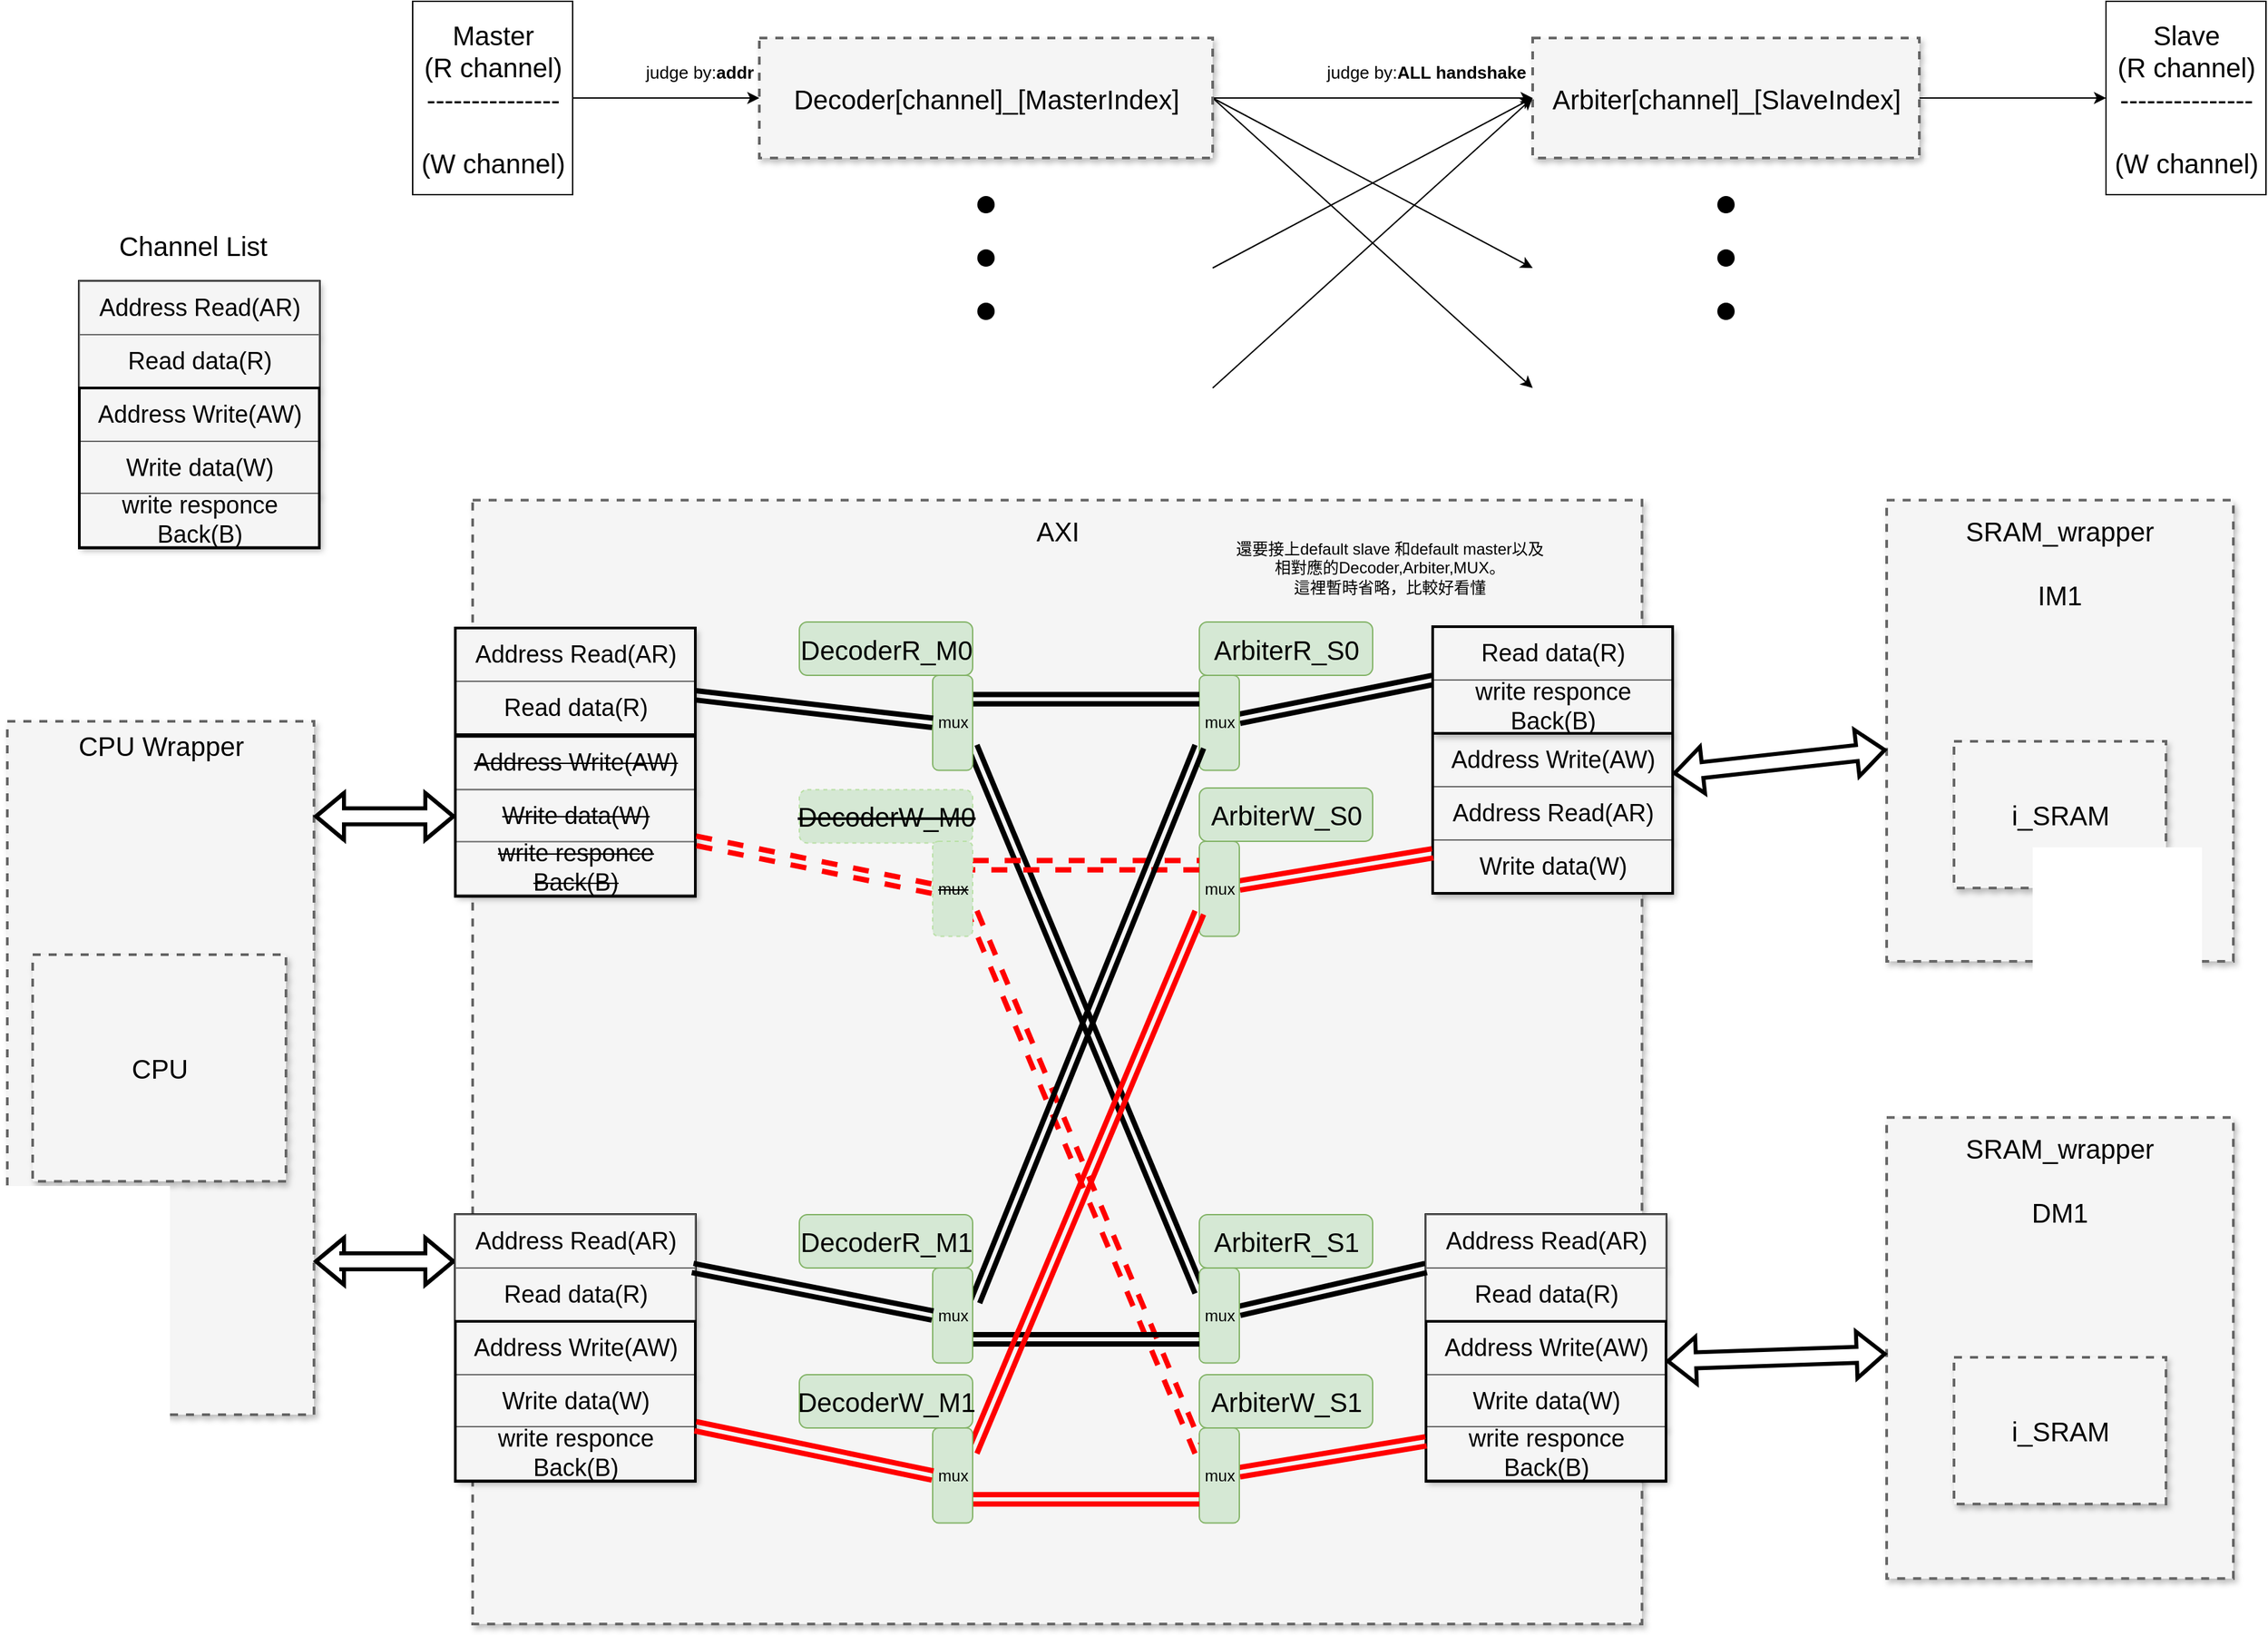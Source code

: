 <mxfile version="13.0.3" type="device"><diagram name="Page-1" id="90a13364-a465-7bf4-72fc-28e22215d7a0"><mxGraphModel dx="1422" dy="785" grid="1" gridSize="10" guides="1" tooltips="1" connect="1" arrows="1" fold="1" page="1" pageScale="1.5" pageWidth="1169" pageHeight="826" background="none" math="0" shadow="0"><root><mxCell id="0" style=";html=1;"/><mxCell id="1" style=";html=1;" parent="0"/><mxCell id="4iwtzQCpymBLF6pvLI_5-24" style="edgeStyle=orthogonalEdgeStyle;rounded=0;orthogonalLoop=1;jettySize=auto;html=1;fontSize=20;" parent="1" source="Un3xpJabwogcIGnDBRz8-111" target="4iwtzQCpymBLF6pvLI_5-39" edge="1"><mxGeometry relative="1" as="geometry"><mxPoint x="1684.5" y="85.5" as="targetPoint"/></mxGeometry></mxCell><mxCell id="Un3xpJabwogcIGnDBRz8-111" value="Arbiter[channel]_[SlaveIndex]" style="whiteSpace=wrap;html=1;shadow=1;fontSize=20;fillColor=#f5f5f5;strokeColor=#666666;strokeWidth=2;dashed=1;verticalAlign=middle;spacing=7;align=center;" parent="1" vertex="1"><mxGeometry x="1154.5" y="40.5" width="290" height="90" as="geometry"/></mxCell><mxCell id="4iwtzQCpymBLF6pvLI_5-23" style="edgeStyle=orthogonalEdgeStyle;rounded=0;orthogonalLoop=1;jettySize=auto;html=1;fontSize=20;" parent="1" source="4iwtzQCpymBLF6pvLI_5-18" target="Un3xpJabwogcIGnDBRz8-111" edge="1"><mxGeometry relative="1" as="geometry"/></mxCell><mxCell id="4iwtzQCpymBLF6pvLI_5-26" style="rounded=0;orthogonalLoop=1;jettySize=auto;html=1;fontSize=20;exitX=1;exitY=0.5;exitDx=0;exitDy=0;" parent="1" source="4iwtzQCpymBLF6pvLI_5-18" edge="1"><mxGeometry relative="1" as="geometry"><mxPoint x="1154.5" y="213" as="targetPoint"/><mxPoint x="924.5" y="90.5" as="sourcePoint"/></mxGeometry></mxCell><mxCell id="4iwtzQCpymBLF6pvLI_5-27" style="edgeStyle=none;rounded=0;orthogonalLoop=1;jettySize=auto;html=1;fontSize=20;exitX=1;exitY=0.5;exitDx=0;exitDy=0;" parent="1" source="4iwtzQCpymBLF6pvLI_5-18" edge="1"><mxGeometry relative="1" as="geometry"><mxPoint x="1154.5" y="303" as="targetPoint"/></mxGeometry></mxCell><mxCell id="4iwtzQCpymBLF6pvLI_5-28" style="edgeStyle=none;rounded=0;orthogonalLoop=1;jettySize=auto;html=1;fontSize=20;entryX=0;entryY=0.5;entryDx=0;entryDy=0;" parent="1" target="Un3xpJabwogcIGnDBRz8-111" edge="1"><mxGeometry relative="1" as="geometry"><mxPoint x="1124.5" y="140.5" as="targetPoint"/><mxPoint x="914.5" y="213" as="sourcePoint"/></mxGeometry></mxCell><mxCell id="4iwtzQCpymBLF6pvLI_5-29" style="edgeStyle=none;rounded=0;orthogonalLoop=1;jettySize=auto;html=1;fontSize=20;entryX=0;entryY=0.5;entryDx=0;entryDy=0;" parent="1" target="Un3xpJabwogcIGnDBRz8-111" edge="1"><mxGeometry relative="1" as="geometry"><mxPoint x="1184.5" y="200.5" as="targetPoint"/><mxPoint x="914.5" y="303" as="sourcePoint"/></mxGeometry></mxCell><mxCell id="4iwtzQCpymBLF6pvLI_5-18" value="Decoder[channel]_[MasterIndex]" style="whiteSpace=wrap;html=1;shadow=1;fontSize=20;fillColor=#f5f5f5;strokeColor=#666666;strokeWidth=2;dashed=1;verticalAlign=middle;spacing=7;align=center;" parent="1" vertex="1"><mxGeometry x="574.5" y="40.5" width="340" height="90" as="geometry"/></mxCell><mxCell id="4iwtzQCpymBLF6pvLI_5-22" style="edgeStyle=orthogonalEdgeStyle;rounded=0;orthogonalLoop=1;jettySize=auto;html=1;fontSize=20;" parent="1" source="4iwtzQCpymBLF6pvLI_5-20" target="4iwtzQCpymBLF6pvLI_5-18" edge="1"><mxGeometry relative="1" as="geometry"/></mxCell><mxCell id="4iwtzQCpymBLF6pvLI_5-20" value="Master&lt;br&gt;(R channel)&lt;br&gt;---------------&lt;br&gt;&lt;br&gt;(W channel)" style="rounded=0;whiteSpace=wrap;html=1;align=center;verticalAlign=middle;fontSize=20;" parent="1" vertex="1"><mxGeometry x="314.5" y="13" width="120" height="145" as="geometry"/></mxCell><mxCell id="4iwtzQCpymBLF6pvLI_5-30" value="" style="ellipse;whiteSpace=wrap;html=1;aspect=fixed;fontSize=20;align=center;verticalAlign=middle;strokeWidth=3;fillColor=#000000;" parent="1" vertex="1"><mxGeometry x="739.5" y="200.5" width="10" height="10" as="geometry"/></mxCell><mxCell id="4iwtzQCpymBLF6pvLI_5-32" value="" style="ellipse;whiteSpace=wrap;html=1;aspect=fixed;fontSize=20;align=center;verticalAlign=middle;strokeWidth=3;fillColor=#000000;" parent="1" vertex="1"><mxGeometry x="739.5" y="240.5" width="10" height="10" as="geometry"/></mxCell><mxCell id="4iwtzQCpymBLF6pvLI_5-33" value="" style="ellipse;whiteSpace=wrap;html=1;aspect=fixed;fontSize=20;align=center;verticalAlign=middle;strokeWidth=3;fillColor=#000000;" parent="1" vertex="1"><mxGeometry x="739.5" y="160.5" width="10" height="10" as="geometry"/></mxCell><mxCell id="4iwtzQCpymBLF6pvLI_5-34" value="" style="ellipse;whiteSpace=wrap;html=1;aspect=fixed;fontSize=20;align=center;verticalAlign=middle;strokeWidth=3;fillColor=#000000;" parent="1" vertex="1"><mxGeometry x="1294.5" y="200.5" width="10" height="10" as="geometry"/></mxCell><mxCell id="4iwtzQCpymBLF6pvLI_5-35" value="" style="ellipse;whiteSpace=wrap;html=1;aspect=fixed;fontSize=20;align=center;verticalAlign=middle;strokeWidth=3;fillColor=#000000;" parent="1" vertex="1"><mxGeometry x="1294.5" y="240.5" width="10" height="10" as="geometry"/></mxCell><mxCell id="4iwtzQCpymBLF6pvLI_5-36" value="" style="ellipse;whiteSpace=wrap;html=1;aspect=fixed;fontSize=20;align=center;verticalAlign=middle;strokeWidth=3;fillColor=#000000;" parent="1" vertex="1"><mxGeometry x="1294.5" y="160.5" width="10" height="10" as="geometry"/></mxCell><mxCell id="4iwtzQCpymBLF6pvLI_5-38" value="Channel List" style="text;html=1;strokeColor=none;fillColor=none;align=center;verticalAlign=middle;whiteSpace=wrap;rounded=0;fontSize=20;" parent="1" vertex="1"><mxGeometry x="79.5" y="180.5" width="140" height="30" as="geometry"/></mxCell><mxCell id="4iwtzQCpymBLF6pvLI_5-39" value="Slave&lt;br&gt;(R channel)&lt;br&gt;---------------&lt;br&gt;&lt;br&gt;(W channel)" style="rounded=0;whiteSpace=wrap;html=1;align=center;verticalAlign=middle;fontSize=20;" parent="1" vertex="1"><mxGeometry x="1584.5" y="13" width="120" height="145" as="geometry"/></mxCell><mxCell id="4iwtzQCpymBLF6pvLI_5-40" style="edgeStyle=none;rounded=0;orthogonalLoop=1;jettySize=auto;html=1;entryX=0;entryY=0.5;entryDx=0;entryDy=0;fontSize=20;" parent="1" source="4iwtzQCpymBLF6pvLI_5-39" target="4iwtzQCpymBLF6pvLI_5-39" edge="1"><mxGeometry relative="1" as="geometry"/></mxCell><mxCell id="vsix8vxbd3bbLY5yXcz2-1" value="AXI" style="whiteSpace=wrap;html=1;shadow=1;fontSize=20;fillColor=#f5f5f5;strokeColor=#666666;strokeWidth=2;dashed=1;verticalAlign=top;spacing=7;" parent="1" vertex="1"><mxGeometry x="359.5" y="387.15" width="877" height="842.85" as="geometry"/></mxCell><mxCell id="vsix8vxbd3bbLY5yXcz2-2" value="CPU Wrapper" style="whiteSpace=wrap;html=1;shadow=1;fontSize=20;fillColor=#f5f5f5;strokeColor=#666666;strokeWidth=2;dashed=1;verticalAlign=top;" parent="1" vertex="1"><mxGeometry x="10.5" y="553" width="230" height="520" as="geometry"/></mxCell><mxCell id="vsix8vxbd3bbLY5yXcz2-3" value="CPU" style="whiteSpace=wrap;html=1;shadow=1;fontSize=20;fillColor=#f5f5f5;strokeColor=#666666;strokeWidth=2;dashed=1;" parent="1" vertex="1"><mxGeometry x="29.5" y="728" width="190" height="170" as="geometry"/></mxCell><mxCell id="vsix8vxbd3bbLY5yXcz2-22" value="" style="group" parent="1" vertex="1" connectable="0"><mxGeometry x="1079.5" y="482" width="180" height="200" as="geometry"/></mxCell><mxCell id="vsix8vxbd3bbLY5yXcz2-23" value="" style="group" parent="vsix8vxbd3bbLY5yXcz2-22" vertex="1" connectable="0"><mxGeometry y="80" width="180" height="120" as="geometry"/></mxCell><mxCell id="vsix8vxbd3bbLY5yXcz2-24" value="Address Write(AW)" style="whiteSpace=wrap;html=1;shadow=1;fontSize=18;fillColor=#f5f5f5;strokeColor=#666666;" parent="vsix8vxbd3bbLY5yXcz2-23" vertex="1"><mxGeometry width="180" height="40" as="geometry"/></mxCell><mxCell id="vsix8vxbd3bbLY5yXcz2-25" value="Address Read(AR)" style="whiteSpace=wrap;html=1;shadow=1;fontSize=18;fillColor=#f5f5f5;strokeColor=#666666;" parent="vsix8vxbd3bbLY5yXcz2-23" vertex="1"><mxGeometry y="40" width="180" height="40" as="geometry"/></mxCell><mxCell id="vsix8vxbd3bbLY5yXcz2-26" value="Write data(W)" style="whiteSpace=wrap;html=1;shadow=1;fontSize=18;fillColor=#f5f5f5;strokeColor=#666666;" parent="vsix8vxbd3bbLY5yXcz2-23" vertex="1"><mxGeometry y="80" width="180" height="40" as="geometry"/></mxCell><mxCell id="vsix8vxbd3bbLY5yXcz2-27" value="" style="rounded=0;whiteSpace=wrap;html=1;verticalAlign=top;strokeWidth=2;fillColor=none;" parent="vsix8vxbd3bbLY5yXcz2-23" vertex="1"><mxGeometry width="180" height="120" as="geometry"/></mxCell><mxCell id="vsix8vxbd3bbLY5yXcz2-28" value="" style="group" parent="vsix8vxbd3bbLY5yXcz2-22" vertex="1" connectable="0"><mxGeometry width="180" height="80" as="geometry"/></mxCell><mxCell id="vsix8vxbd3bbLY5yXcz2-29" value="" style="rounded=0;whiteSpace=wrap;html=1;verticalAlign=top;strokeWidth=2;fillColor=none;" parent="vsix8vxbd3bbLY5yXcz2-28" vertex="1"><mxGeometry width="180" height="80" as="geometry"/></mxCell><mxCell id="vsix8vxbd3bbLY5yXcz2-30" value="Read data(R)" style="whiteSpace=wrap;html=1;shadow=1;fontSize=18;fillColor=#f5f5f5;strokeColor=#666666;" parent="vsix8vxbd3bbLY5yXcz2-28" vertex="1"><mxGeometry width="180" height="40" as="geometry"/></mxCell><mxCell id="vsix8vxbd3bbLY5yXcz2-31" value="write responce Back(B)" style="whiteSpace=wrap;html=1;shadow=1;fontSize=18;fillColor=#f5f5f5;strokeColor=#666666;" parent="vsix8vxbd3bbLY5yXcz2-28" vertex="1"><mxGeometry y="40" width="180" height="40" as="geometry"/></mxCell><mxCell id="vsix8vxbd3bbLY5yXcz2-32" value="" style="rounded=0;whiteSpace=wrap;html=1;verticalAlign=top;strokeWidth=2;fillColor=none;" parent="vsix8vxbd3bbLY5yXcz2-28" vertex="1"><mxGeometry width="180" height="80" as="geometry"/></mxCell><mxCell id="vsix8vxbd3bbLY5yXcz2-55" value="&lt;font style=&quot;font-size: 20px&quot;&gt;ArbiterR_S0&lt;/font&gt;" style="rounded=1;whiteSpace=wrap;html=1;fillColor=#d5e8d4;strokeColor=#82b366;verticalAlign=middle;" parent="1" vertex="1"><mxGeometry x="904.5" y="478.5" width="130" height="40" as="geometry"/></mxCell><mxCell id="vsix8vxbd3bbLY5yXcz2-67" value="SRAM_wrapper&lt;br&gt;&lt;br&gt;IM1" style="whiteSpace=wrap;html=1;shadow=1;fontSize=20;fillColor=#f5f5f5;strokeColor=#666666;strokeWidth=2;dashed=1;verticalAlign=top;spacing=7;" parent="1" vertex="1"><mxGeometry x="1420" y="387.15" width="260" height="345.85" as="geometry"/></mxCell><mxCell id="vsix8vxbd3bbLY5yXcz2-68" value="i_SRAM" style="whiteSpace=wrap;html=1;shadow=1;fontSize=20;fillColor=#f5f5f5;strokeColor=#666666;strokeWidth=2;dashed=1;verticalAlign=middle;spacing=7;" parent="1" vertex="1"><mxGeometry x="1470.5" y="568" width="159" height="110" as="geometry"/></mxCell><mxCell id="vsix8vxbd3bbLY5yXcz2-69" value="SRAM_wrapper&lt;br&gt;&lt;br&gt;DM1" style="whiteSpace=wrap;html=1;shadow=1;fontSize=20;fillColor=#f5f5f5;strokeColor=#666666;strokeWidth=2;dashed=1;verticalAlign=top;spacing=7;" parent="1" vertex="1"><mxGeometry x="1420" y="850.08" width="260" height="345.85" as="geometry"/></mxCell><mxCell id="vsix8vxbd3bbLY5yXcz2-70" value="i_SRAM" style="whiteSpace=wrap;html=1;shadow=1;fontSize=20;fillColor=#f5f5f5;strokeColor=#666666;strokeWidth=2;dashed=1;verticalAlign=middle;spacing=7;" parent="1" vertex="1"><mxGeometry x="1470.5" y="1030" width="159" height="110" as="geometry"/></mxCell><mxCell id="vsix8vxbd3bbLY5yXcz2-71" style="edgeStyle=none;rounded=0;jumpStyle=none;orthogonalLoop=1;jettySize=auto;html=1;startArrow=block;startFill=0;strokeColor=#000000;strokeWidth=3;exitX=1;exitY=0.25;exitDx=0;exitDy=0;shape=flexArrow;" parent="1" source="vsix8vxbd3bbLY5yXcz2-27" target="vsix8vxbd3bbLY5yXcz2-67" edge="1"><mxGeometry relative="1" as="geometry"/></mxCell><mxCell id="vsix8vxbd3bbLY5yXcz2-72" style="edgeStyle=none;rounded=0;jumpStyle=none;orthogonalLoop=1;jettySize=auto;html=1;startArrow=block;startFill=0;strokeColor=#000000;strokeWidth=3;exitX=1;exitY=0.25;exitDx=0;exitDy=0;shape=flexArrow;" parent="1" source="vsix8vxbd3bbLY5yXcz2-115" target="vsix8vxbd3bbLY5yXcz2-69" edge="1"><mxGeometry relative="1" as="geometry"><mxPoint x="1259.5" y="1090.5" as="sourcePoint"/></mxGeometry></mxCell><mxCell id="vsix8vxbd3bbLY5yXcz2-73" style="edgeStyle=orthogonalEdgeStyle;rounded=0;jumpStyle=none;orthogonalLoop=1;jettySize=auto;html=1;startArrow=block;startFill=0;strokeColor=#000000;strokeWidth=3;exitX=0;exitY=0.5;exitDx=0;exitDy=0;shape=flexArrow;" parent="1" source="vsix8vxbd3bbLY5yXcz2-49" target="vsix8vxbd3bbLY5yXcz2-2" edge="1"><mxGeometry relative="1" as="geometry"><mxPoint x="269.5" y="663" as="targetPoint"/><Array as="points"><mxPoint x="274.5" y="624"/><mxPoint x="274.5" y="624"/></Array></mxGeometry></mxCell><mxCell id="vsix8vxbd3bbLY5yXcz2-74" style="edgeStyle=orthogonalEdgeStyle;rounded=0;jumpStyle=none;orthogonalLoop=1;jettySize=auto;html=1;startArrow=block;startFill=0;strokeColor=#000000;strokeWidth=3;exitX=0;exitY=0.75;exitDx=0;exitDy=0;shape=flexArrow;" parent="1" target="vsix8vxbd3bbLY5yXcz2-2" edge="1"><mxGeometry relative="1" as="geometry"><mxPoint x="259.5" y="1008" as="targetPoint"/><Array as="points"><mxPoint x="259.5" y="958"/><mxPoint x="259.5" y="958"/></Array><mxPoint x="346.5" y="958" as="sourcePoint"/></mxGeometry></mxCell><mxCell id="vsix8vxbd3bbLY5yXcz2-76" value="&lt;font style=&quot;font-size: 20px&quot;&gt;ArbiterW_S0&lt;/font&gt;" style="rounded=1;whiteSpace=wrap;html=1;fillColor=#d5e8d4;strokeColor=#82b366;verticalAlign=middle;" parent="1" vertex="1"><mxGeometry x="904.5" y="603" width="130" height="40" as="geometry"/></mxCell><mxCell id="vsix8vxbd3bbLY5yXcz2-77" value="&lt;font style=&quot;font-size: 20px&quot;&gt;ArbiterR_S1&lt;/font&gt;" style="rounded=1;whiteSpace=wrap;html=1;fillColor=#d5e8d4;strokeColor=#82b366;verticalAlign=middle;" parent="1" vertex="1"><mxGeometry x="904.5" y="923" width="130" height="40" as="geometry"/></mxCell><mxCell id="vsix8vxbd3bbLY5yXcz2-78" value="&lt;font style=&quot;font-size: 20px&quot;&gt;ArbiterW_S1&lt;/font&gt;" style="rounded=1;whiteSpace=wrap;html=1;fillColor=#d5e8d4;strokeColor=#82b366;verticalAlign=middle;" parent="1" vertex="1"><mxGeometry x="904.5" y="1043" width="130" height="40" as="geometry"/></mxCell><mxCell id="vsix8vxbd3bbLY5yXcz2-80" value="&lt;font style=&quot;font-size: 20px&quot;&gt;DecoderR_M0&lt;/font&gt;" style="rounded=1;whiteSpace=wrap;html=1;fillColor=#d5e8d4;strokeColor=#82b366;verticalAlign=middle;" parent="1" vertex="1"><mxGeometry x="604.5" y="478.5" width="130" height="40" as="geometry"/></mxCell><mxCell id="vsix8vxbd3bbLY5yXcz2-81" value="&lt;font style=&quot;font-size: 20px&quot;&gt;&lt;strike&gt;DecoderW_M0&lt;/strike&gt;&lt;/font&gt;" style="rounded=1;whiteSpace=wrap;html=1;fillColor=#D5E8D4;strokeColor=#B9E0A5;verticalAlign=middle;dashed=1;" parent="1" vertex="1"><mxGeometry x="604.5" y="604.25" width="130" height="40" as="geometry"/></mxCell><mxCell id="vsix8vxbd3bbLY5yXcz2-82" value="&lt;font style=&quot;font-size: 20px&quot;&gt;DecoderR_M1&lt;/font&gt;" style="rounded=1;whiteSpace=wrap;html=1;fillColor=#d5e8d4;strokeColor=#82b366;verticalAlign=middle;" parent="1" vertex="1"><mxGeometry x="604.5" y="923" width="130" height="40" as="geometry"/></mxCell><mxCell id="vsix8vxbd3bbLY5yXcz2-83" value="&lt;font style=&quot;font-size: 20px&quot;&gt;DecoderW_M1&lt;/font&gt;" style="rounded=1;whiteSpace=wrap;html=1;fillColor=#d5e8d4;strokeColor=#82b366;verticalAlign=middle;" parent="1" vertex="1"><mxGeometry x="604.5" y="1043" width="130" height="40" as="geometry"/></mxCell><mxCell id="vsix8vxbd3bbLY5yXcz2-50" value="" style="group" parent="1" vertex="1" connectable="0"><mxGeometry x="346.5" y="483" width="180" height="80" as="geometry"/></mxCell><mxCell id="vsix8vxbd3bbLY5yXcz2-47" value="Address Read(AR)" style="whiteSpace=wrap;html=1;shadow=1;fontSize=18;fillColor=#f5f5f5;strokeColor=#666666;" parent="vsix8vxbd3bbLY5yXcz2-50" vertex="1"><mxGeometry width="180" height="40" as="geometry"/></mxCell><mxCell id="vsix8vxbd3bbLY5yXcz2-52" value="Read data(R)" style="whiteSpace=wrap;html=1;shadow=1;fontSize=18;fillColor=#f5f5f5;strokeColor=#666666;" parent="vsix8vxbd3bbLY5yXcz2-50" vertex="1"><mxGeometry y="40" width="180" height="40" as="geometry"/></mxCell><mxCell id="vsix8vxbd3bbLY5yXcz2-51" value="" style="rounded=0;whiteSpace=wrap;html=1;verticalAlign=top;strokeWidth=2;fillColor=none;" parent="vsix8vxbd3bbLY5yXcz2-50" vertex="1"><mxGeometry width="180" height="80" as="geometry"/></mxCell><mxCell id="vsix8vxbd3bbLY5yXcz2-85" value="" style="group" parent="1" vertex="1" connectable="0"><mxGeometry x="346.5" y="564.25" width="180" height="120" as="geometry"/></mxCell><mxCell id="vsix8vxbd3bbLY5yXcz2-46" value="&lt;strike&gt;Address Write(AW)&lt;/strike&gt;" style="whiteSpace=wrap;html=1;shadow=1;fontSize=18;fillColor=#f5f5f5;strokeColor=#666666;" parent="vsix8vxbd3bbLY5yXcz2-85" vertex="1"><mxGeometry width="180" height="40" as="geometry"/></mxCell><mxCell id="vsix8vxbd3bbLY5yXcz2-48" value="&lt;strike&gt;Write data(W)&lt;/strike&gt;" style="whiteSpace=wrap;html=1;shadow=1;fontSize=18;fillColor=#f5f5f5;strokeColor=#666666;" parent="vsix8vxbd3bbLY5yXcz2-85" vertex="1"><mxGeometry y="40" width="180" height="40" as="geometry"/></mxCell><mxCell id="vsix8vxbd3bbLY5yXcz2-53" value="&lt;strike&gt;write responce Back(B)&lt;/strike&gt;" style="whiteSpace=wrap;html=1;shadow=1;fontSize=18;fillColor=#f5f5f5;strokeColor=#666666;" parent="vsix8vxbd3bbLY5yXcz2-85" vertex="1"><mxGeometry y="79" width="180" height="40" as="geometry"/></mxCell><mxCell id="vsix8vxbd3bbLY5yXcz2-49" value="" style="rounded=0;whiteSpace=wrap;html=1;verticalAlign=top;strokeWidth=2;fillColor=none;" parent="vsix8vxbd3bbLY5yXcz2-85" vertex="1"><mxGeometry width="180" height="120" as="geometry"/></mxCell><mxCell id="vsix8vxbd3bbLY5yXcz2-95" value="" style="group" parent="1" vertex="1" connectable="0"><mxGeometry x="64.5" y="223" width="180" height="200" as="geometry"/></mxCell><mxCell id="vsix8vxbd3bbLY5yXcz2-86" value="" style="group" parent="vsix8vxbd3bbLY5yXcz2-95" vertex="1" connectable="0"><mxGeometry width="180" height="80" as="geometry"/></mxCell><mxCell id="vsix8vxbd3bbLY5yXcz2-87" value="" style="rounded=0;whiteSpace=wrap;html=1;verticalAlign=top;strokeWidth=2;fillColor=none;" parent="vsix8vxbd3bbLY5yXcz2-86" vertex="1"><mxGeometry width="180" height="80" as="geometry"/></mxCell><mxCell id="vsix8vxbd3bbLY5yXcz2-88" value="Address Read(AR)" style="whiteSpace=wrap;html=1;shadow=1;fontSize=18;fillColor=#f5f5f5;strokeColor=#666666;" parent="vsix8vxbd3bbLY5yXcz2-86" vertex="1"><mxGeometry width="180" height="40" as="geometry"/></mxCell><mxCell id="vsix8vxbd3bbLY5yXcz2-89" value="Read data(R)" style="whiteSpace=wrap;html=1;shadow=1;fontSize=18;fillColor=#f5f5f5;strokeColor=#666666;" parent="vsix8vxbd3bbLY5yXcz2-86" vertex="1"><mxGeometry y="40" width="180" height="40" as="geometry"/></mxCell><mxCell id="vsix8vxbd3bbLY5yXcz2-90" value="" style="group" parent="vsix8vxbd3bbLY5yXcz2-95" vertex="1" connectable="0"><mxGeometry y="80" width="180" height="120" as="geometry"/></mxCell><mxCell id="vsix8vxbd3bbLY5yXcz2-92" value="Address Write(AW)" style="whiteSpace=wrap;html=1;shadow=1;fontSize=18;fillColor=#f5f5f5;strokeColor=#666666;" parent="vsix8vxbd3bbLY5yXcz2-90" vertex="1"><mxGeometry width="180" height="40" as="geometry"/></mxCell><mxCell id="vsix8vxbd3bbLY5yXcz2-93" value="Write data(W)" style="whiteSpace=wrap;html=1;shadow=1;fontSize=18;fillColor=#f5f5f5;strokeColor=#666666;" parent="vsix8vxbd3bbLY5yXcz2-90" vertex="1"><mxGeometry y="40" width="180" height="40" as="geometry"/></mxCell><mxCell id="vsix8vxbd3bbLY5yXcz2-91" value="write responce Back(B)" style="whiteSpace=wrap;html=1;shadow=1;fontSize=18;fillColor=#f5f5f5;strokeColor=#666666;" parent="vsix8vxbd3bbLY5yXcz2-90" vertex="1"><mxGeometry y="79" width="180" height="40" as="geometry"/></mxCell><mxCell id="vsix8vxbd3bbLY5yXcz2-94" value="" style="rounded=0;whiteSpace=wrap;html=1;verticalAlign=top;strokeWidth=2;fillColor=none;" parent="vsix8vxbd3bbLY5yXcz2-90" vertex="1"><mxGeometry width="180" height="120" as="geometry"/></mxCell><mxCell id="vsix8vxbd3bbLY5yXcz2-96" value="" style="group" parent="1" vertex="1" connectable="0"><mxGeometry x="346.5" y="923" width="180" height="200" as="geometry"/></mxCell><mxCell id="vsix8vxbd3bbLY5yXcz2-97" value="" style="group" parent="vsix8vxbd3bbLY5yXcz2-96" vertex="1" connectable="0"><mxGeometry width="180" height="80" as="geometry"/></mxCell><mxCell id="vsix8vxbd3bbLY5yXcz2-98" value="" style="rounded=0;whiteSpace=wrap;html=1;verticalAlign=top;strokeWidth=2;fillColor=none;" parent="vsix8vxbd3bbLY5yXcz2-97" vertex="1"><mxGeometry width="180" height="80" as="geometry"/></mxCell><mxCell id="vsix8vxbd3bbLY5yXcz2-99" value="Address Read(AR)" style="whiteSpace=wrap;html=1;shadow=1;fontSize=18;fillColor=#f5f5f5;strokeColor=#666666;" parent="vsix8vxbd3bbLY5yXcz2-97" vertex="1"><mxGeometry width="180" height="40" as="geometry"/></mxCell><mxCell id="vsix8vxbd3bbLY5yXcz2-100" value="Read data(R)" style="whiteSpace=wrap;html=1;shadow=1;fontSize=18;fillColor=#f5f5f5;strokeColor=#666666;" parent="vsix8vxbd3bbLY5yXcz2-97" vertex="1"><mxGeometry y="40" width="180" height="40" as="geometry"/></mxCell><mxCell id="vsix8vxbd3bbLY5yXcz2-101" value="" style="group" parent="vsix8vxbd3bbLY5yXcz2-96" vertex="1" connectable="0"><mxGeometry y="80" width="180" height="120" as="geometry"/></mxCell><mxCell id="vsix8vxbd3bbLY5yXcz2-102" value="Address Write(AW)" style="whiteSpace=wrap;html=1;shadow=1;fontSize=18;fillColor=#f5f5f5;strokeColor=#666666;" parent="vsix8vxbd3bbLY5yXcz2-101" vertex="1"><mxGeometry width="180" height="40" as="geometry"/></mxCell><mxCell id="vsix8vxbd3bbLY5yXcz2-103" value="Write data(W)" style="whiteSpace=wrap;html=1;shadow=1;fontSize=18;fillColor=#f5f5f5;strokeColor=#666666;" parent="vsix8vxbd3bbLY5yXcz2-101" vertex="1"><mxGeometry y="40" width="180" height="40" as="geometry"/></mxCell><mxCell id="vsix8vxbd3bbLY5yXcz2-104" value="write responce Back(B)" style="whiteSpace=wrap;html=1;shadow=1;fontSize=18;fillColor=#f5f5f5;strokeColor=#666666;" parent="vsix8vxbd3bbLY5yXcz2-101" vertex="1"><mxGeometry y="79" width="180" height="40" as="geometry"/></mxCell><mxCell id="vsix8vxbd3bbLY5yXcz2-105" value="" style="rounded=0;whiteSpace=wrap;html=1;verticalAlign=top;strokeWidth=2;fillColor=none;" parent="vsix8vxbd3bbLY5yXcz2-101" vertex="1"><mxGeometry width="180" height="120" as="geometry"/></mxCell><mxCell id="vsix8vxbd3bbLY5yXcz2-106" value="" style="group" parent="1" vertex="1" connectable="0"><mxGeometry x="1074.5" y="923" width="180" height="200" as="geometry"/></mxCell><mxCell id="vsix8vxbd3bbLY5yXcz2-107" value="" style="group" parent="vsix8vxbd3bbLY5yXcz2-106" vertex="1" connectable="0"><mxGeometry width="180" height="80" as="geometry"/></mxCell><mxCell id="vsix8vxbd3bbLY5yXcz2-108" value="" style="rounded=0;whiteSpace=wrap;html=1;verticalAlign=top;strokeWidth=2;fillColor=none;" parent="vsix8vxbd3bbLY5yXcz2-107" vertex="1"><mxGeometry width="180" height="80" as="geometry"/></mxCell><mxCell id="vsix8vxbd3bbLY5yXcz2-109" value="Address Read(AR)" style="whiteSpace=wrap;html=1;shadow=1;fontSize=18;fillColor=#f5f5f5;strokeColor=#666666;" parent="vsix8vxbd3bbLY5yXcz2-107" vertex="1"><mxGeometry width="180" height="40" as="geometry"/></mxCell><mxCell id="vsix8vxbd3bbLY5yXcz2-110" value="Read data(R)" style="whiteSpace=wrap;html=1;shadow=1;fontSize=18;fillColor=#f5f5f5;strokeColor=#666666;" parent="vsix8vxbd3bbLY5yXcz2-107" vertex="1"><mxGeometry y="40" width="180" height="40" as="geometry"/></mxCell><mxCell id="vsix8vxbd3bbLY5yXcz2-111" value="" style="group" parent="vsix8vxbd3bbLY5yXcz2-106" vertex="1" connectable="0"><mxGeometry y="80" width="180" height="120" as="geometry"/></mxCell><mxCell id="vsix8vxbd3bbLY5yXcz2-112" value="Address Write(AW)" style="whiteSpace=wrap;html=1;shadow=1;fontSize=18;fillColor=#f5f5f5;strokeColor=#666666;" parent="vsix8vxbd3bbLY5yXcz2-111" vertex="1"><mxGeometry width="180" height="40" as="geometry"/></mxCell><mxCell id="vsix8vxbd3bbLY5yXcz2-113" value="Write data(W)" style="whiteSpace=wrap;html=1;shadow=1;fontSize=18;fillColor=#f5f5f5;strokeColor=#666666;" parent="vsix8vxbd3bbLY5yXcz2-111" vertex="1"><mxGeometry y="40" width="180" height="40" as="geometry"/></mxCell><mxCell id="vsix8vxbd3bbLY5yXcz2-114" value="write responce Back(B)" style="whiteSpace=wrap;html=1;shadow=1;fontSize=18;fillColor=#f5f5f5;strokeColor=#666666;" parent="vsix8vxbd3bbLY5yXcz2-111" vertex="1"><mxGeometry y="79" width="180" height="40" as="geometry"/></mxCell><mxCell id="vsix8vxbd3bbLY5yXcz2-115" value="" style="rounded=0;whiteSpace=wrap;html=1;verticalAlign=top;strokeWidth=2;fillColor=none;" parent="vsix8vxbd3bbLY5yXcz2-111" vertex="1"><mxGeometry width="180" height="120" as="geometry"/></mxCell><mxCell id="vsix8vxbd3bbLY5yXcz2-134" style="edgeStyle=none;shape=link;rounded=0;orthogonalLoop=1;jettySize=auto;html=1;entryX=0;entryY=0.5;entryDx=0;entryDy=0;startSize=18;endSize=19;strokeWidth=4;" parent="1" source="vsix8vxbd3bbLY5yXcz2-116" target="vsix8vxbd3bbLY5yXcz2-32" edge="1"><mxGeometry relative="1" as="geometry"/></mxCell><mxCell id="vsix8vxbd3bbLY5yXcz2-116" value="mux" style="rounded=1;whiteSpace=wrap;html=1;fillColor=#d5e8d4;strokeColor=#82b366;" parent="1" vertex="1"><mxGeometry x="904.5" y="518.5" width="30" height="71.25" as="geometry"/></mxCell><mxCell id="vsix8vxbd3bbLY5yXcz2-133" style="edgeStyle=none;shape=link;rounded=0;orthogonalLoop=1;jettySize=auto;html=1;entryX=0;entryY=0.25;entryDx=0;entryDy=0;startSize=18;endSize=19;strokeWidth=4;exitX=1;exitY=0.25;exitDx=0;exitDy=0;" parent="1" source="vsix8vxbd3bbLY5yXcz2-117" target="vsix8vxbd3bbLY5yXcz2-116" edge="1"><mxGeometry relative="1" as="geometry"/></mxCell><mxCell id="vsix8vxbd3bbLY5yXcz2-138" style="edgeStyle=none;shape=link;rounded=0;orthogonalLoop=1;jettySize=auto;html=1;entryX=0;entryY=0.25;entryDx=0;entryDy=0;startSize=18;endSize=19;strokeWidth=4;exitX=1;exitY=0.75;exitDx=0;exitDy=0;" parent="1" source="vsix8vxbd3bbLY5yXcz2-117" target="vsix8vxbd3bbLY5yXcz2-120" edge="1"><mxGeometry relative="1" as="geometry"/></mxCell><mxCell id="vsix8vxbd3bbLY5yXcz2-117" value="mux" style="rounded=1;whiteSpace=wrap;html=1;fillColor=#d5e8d4;strokeColor=#82b366;" parent="1" vertex="1"><mxGeometry x="704.5" y="518.5" width="30" height="71.25" as="geometry"/></mxCell><mxCell id="vsix8vxbd3bbLY5yXcz2-144" style="edgeStyle=none;shape=link;rounded=0;orthogonalLoop=1;jettySize=auto;html=1;entryX=0;entryY=0.75;entryDx=0;entryDy=0;startSize=18;endSize=19;strokeColor=#FF0000;strokeWidth=4;" parent="1" source="vsix8vxbd3bbLY5yXcz2-118" target="vsix8vxbd3bbLY5yXcz2-27" edge="1"><mxGeometry relative="1" as="geometry"/></mxCell><mxCell id="vsix8vxbd3bbLY5yXcz2-118" value="mux" style="rounded=1;whiteSpace=wrap;html=1;fillColor=#d5e8d4;strokeColor=#82b366;" parent="1" vertex="1"><mxGeometry x="904.5" y="643" width="30" height="71.25" as="geometry"/></mxCell><mxCell id="vsix8vxbd3bbLY5yXcz2-143" style="edgeStyle=none;shape=link;rounded=0;orthogonalLoop=1;jettySize=auto;html=1;entryX=0;entryY=0.25;entryDx=0;entryDy=0;startSize=18;endSize=19;strokeColor=#FF0000;strokeWidth=4;exitX=1;exitY=0.25;exitDx=0;exitDy=0;dashed=1;" parent="1" source="vsix8vxbd3bbLY5yXcz2-119" target="vsix8vxbd3bbLY5yXcz2-118" edge="1"><mxGeometry relative="1" as="geometry"/></mxCell><mxCell id="vsix8vxbd3bbLY5yXcz2-148" style="edgeStyle=none;shape=link;rounded=0;orthogonalLoop=1;jettySize=auto;html=1;entryX=0;entryY=0.25;entryDx=0;entryDy=0;startSize=18;endSize=19;strokeColor=#FF0000;strokeWidth=4;exitX=1;exitY=0.75;exitDx=0;exitDy=0;dashed=1;" parent="1" source="vsix8vxbd3bbLY5yXcz2-119" target="vsix8vxbd3bbLY5yXcz2-121" edge="1"><mxGeometry relative="1" as="geometry"/></mxCell><mxCell id="vsix8vxbd3bbLY5yXcz2-119" value="&lt;strike&gt;mux&lt;/strike&gt;" style="rounded=1;whiteSpace=wrap;html=1;fillColor=#D5E8D4;strokeColor=#B9E0A5;dashed=1;" parent="1" vertex="1"><mxGeometry x="704.5" y="643" width="30" height="71.25" as="geometry"/></mxCell><mxCell id="vsix8vxbd3bbLY5yXcz2-141" style="edgeStyle=none;shape=link;rounded=0;orthogonalLoop=1;jettySize=auto;html=1;entryX=0;entryY=0;entryDx=0;entryDy=0;startSize=18;endSize=19;strokeWidth=4;" parent="1" source="vsix8vxbd3bbLY5yXcz2-120" target="vsix8vxbd3bbLY5yXcz2-110" edge="1"><mxGeometry relative="1" as="geometry"/></mxCell><mxCell id="vsix8vxbd3bbLY5yXcz2-120" value="mux" style="rounded=1;whiteSpace=wrap;html=1;fillColor=#d5e8d4;strokeColor=#82b366;" parent="1" vertex="1"><mxGeometry x="904.5" y="963" width="30" height="71.25" as="geometry"/></mxCell><mxCell id="vsix8vxbd3bbLY5yXcz2-149" style="edgeStyle=none;shape=link;rounded=0;orthogonalLoop=1;jettySize=auto;html=1;entryX=0;entryY=0.75;entryDx=0;entryDy=0;startSize=18;endSize=19;strokeColor=#FF0000;strokeWidth=4;" parent="1" source="vsix8vxbd3bbLY5yXcz2-121" target="vsix8vxbd3bbLY5yXcz2-115" edge="1"><mxGeometry relative="1" as="geometry"/></mxCell><mxCell id="vsix8vxbd3bbLY5yXcz2-121" value="mux" style="rounded=1;whiteSpace=wrap;html=1;fillColor=#d5e8d4;strokeColor=#82b366;" parent="1" vertex="1"><mxGeometry x="904.5" y="1083" width="30" height="71.25" as="geometry"/></mxCell><mxCell id="vsix8vxbd3bbLY5yXcz2-137" style="edgeStyle=none;shape=link;rounded=0;orthogonalLoop=1;jettySize=auto;html=1;entryX=0;entryY=0.75;entryDx=0;entryDy=0;startSize=18;endSize=19;strokeWidth=4;exitX=1.067;exitY=0.351;exitDx=0;exitDy=0;exitPerimeter=0;" parent="1" source="vsix8vxbd3bbLY5yXcz2-122" target="vsix8vxbd3bbLY5yXcz2-116" edge="1"><mxGeometry relative="1" as="geometry"/></mxCell><mxCell id="vsix8vxbd3bbLY5yXcz2-139" style="edgeStyle=none;shape=link;rounded=0;orthogonalLoop=1;jettySize=auto;html=1;entryX=0;entryY=0.75;entryDx=0;entryDy=0;startSize=18;endSize=19;strokeWidth=4;exitX=1;exitY=0.75;exitDx=0;exitDy=0;" parent="1" source="vsix8vxbd3bbLY5yXcz2-122" target="vsix8vxbd3bbLY5yXcz2-120" edge="1"><mxGeometry relative="1" as="geometry"/></mxCell><mxCell id="vsix8vxbd3bbLY5yXcz2-122" value="mux" style="rounded=1;whiteSpace=wrap;html=1;fillColor=#d5e8d4;strokeColor=#82b366;" parent="1" vertex="1"><mxGeometry x="704.5" y="963" width="30" height="71.25" as="geometry"/></mxCell><mxCell id="vsix8vxbd3bbLY5yXcz2-146" style="edgeStyle=none;shape=link;rounded=0;orthogonalLoop=1;jettySize=auto;html=1;entryX=0;entryY=0.75;entryDx=0;entryDy=0;startSize=18;endSize=19;strokeColor=#FF0000;strokeWidth=4;exitX=1;exitY=0.75;exitDx=0;exitDy=0;" parent="1" source="vsix8vxbd3bbLY5yXcz2-123" target="vsix8vxbd3bbLY5yXcz2-121" edge="1"><mxGeometry relative="1" as="geometry"/></mxCell><mxCell id="vsix8vxbd3bbLY5yXcz2-147" style="edgeStyle=none;shape=link;rounded=0;orthogonalLoop=1;jettySize=auto;html=1;entryX=0;entryY=0.75;entryDx=0;entryDy=0;startSize=18;endSize=19;strokeColor=#FF0000;strokeWidth=4;exitX=1;exitY=0.25;exitDx=0;exitDy=0;" parent="1" source="vsix8vxbd3bbLY5yXcz2-123" target="vsix8vxbd3bbLY5yXcz2-118" edge="1"><mxGeometry relative="1" as="geometry"/></mxCell><mxCell id="vsix8vxbd3bbLY5yXcz2-123" value="mux" style="rounded=1;whiteSpace=wrap;html=1;fillColor=#d5e8d4;strokeColor=#82b366;" parent="1" vertex="1"><mxGeometry x="704.5" y="1083" width="30" height="71.25" as="geometry"/></mxCell><mxCell id="vsix8vxbd3bbLY5yXcz2-132" style="rounded=0;orthogonalLoop=1;jettySize=auto;html=1;entryX=0;entryY=0.5;entryDx=0;entryDy=0;shape=link;strokeWidth=4;" parent="1" source="vsix8vxbd3bbLY5yXcz2-51" target="vsix8vxbd3bbLY5yXcz2-117" edge="1"><mxGeometry relative="1" as="geometry"/></mxCell><mxCell id="vsix8vxbd3bbLY5yXcz2-135" style="edgeStyle=none;shape=link;rounded=0;orthogonalLoop=1;jettySize=auto;html=1;entryX=0;entryY=0.5;entryDx=0;entryDy=0;startSize=18;endSize=19;strokeWidth=4;" parent="1" target="vsix8vxbd3bbLY5yXcz2-122" edge="1"><mxGeometry relative="1" as="geometry"><mxPoint x="524.5" y="963" as="sourcePoint"/></mxGeometry></mxCell><mxCell id="vsix8vxbd3bbLY5yXcz2-142" style="edgeStyle=none;shape=link;rounded=0;orthogonalLoop=1;jettySize=auto;html=1;entryX=0;entryY=0.5;entryDx=0;entryDy=0;startSize=18;endSize=19;strokeWidth=4;strokeColor=#FF0000;dashed=1;" parent="1" source="vsix8vxbd3bbLY5yXcz2-49" target="vsix8vxbd3bbLY5yXcz2-119" edge="1"><mxGeometry relative="1" as="geometry"/></mxCell><mxCell id="vsix8vxbd3bbLY5yXcz2-145" style="edgeStyle=none;shape=link;rounded=0;orthogonalLoop=1;jettySize=auto;html=1;entryX=0;entryY=0.5;entryDx=0;entryDy=0;startSize=18;endSize=19;strokeColor=#FF0000;strokeWidth=4;" parent="1" source="vsix8vxbd3bbLY5yXcz2-105" target="vsix8vxbd3bbLY5yXcz2-123" edge="1"><mxGeometry relative="1" as="geometry"/></mxCell><mxCell id="vsix8vxbd3bbLY5yXcz2-176" value="&lt;span style=&quot;font-weight: normal; font-size: 13px;&quot;&gt;judge by:&lt;/span&gt;addr" style="text;html=1;strokeColor=none;fillColor=none;align=center;verticalAlign=middle;whiteSpace=wrap;rounded=0;fontStyle=1;fontSize=13;" parent="1" vertex="1"><mxGeometry x="484.5" y="50.5" width="90" height="30" as="geometry"/></mxCell><mxCell id="vsix8vxbd3bbLY5yXcz2-177" value="&lt;span style=&quot;font-weight: normal; font-size: 13px;&quot;&gt;judge by:&lt;/span&gt;ALL&amp;nbsp;handshake" style="text;html=1;strokeColor=none;fillColor=none;align=center;verticalAlign=middle;whiteSpace=wrap;rounded=0;fontStyle=1;fontSize=13;" parent="1" vertex="1"><mxGeometry x="994.5" y="50.5" width="160" height="30" as="geometry"/></mxCell><mxCell id="vsix8vxbd3bbLY5yXcz2-178" value="還要接上default slave 和default master以及相對應的Decoder,Arbiter,MUX。&lt;br&gt;這裡暫時省略，比較好看懂" style="text;html=1;strokeColor=none;fillColor=none;align=center;verticalAlign=middle;whiteSpace=wrap;rounded=0;dashed=1;" parent="1" vertex="1"><mxGeometry x="929.5" y="413" width="235" height="50" as="geometry"/></mxCell></root></mxGraphModel></diagram></mxfile>